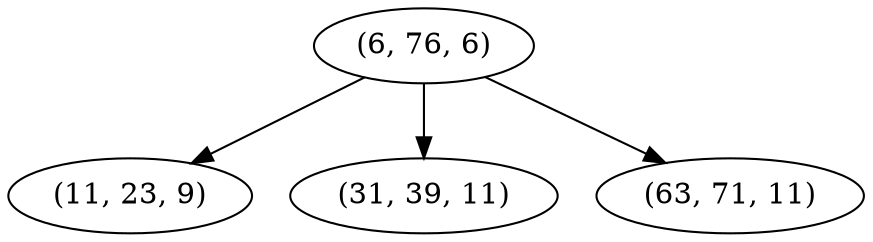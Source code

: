 digraph tree {
    "(6, 76, 6)";
    "(11, 23, 9)";
    "(31, 39, 11)";
    "(63, 71, 11)";
    "(6, 76, 6)" -> "(11, 23, 9)";
    "(6, 76, 6)" -> "(31, 39, 11)";
    "(6, 76, 6)" -> "(63, 71, 11)";
}
